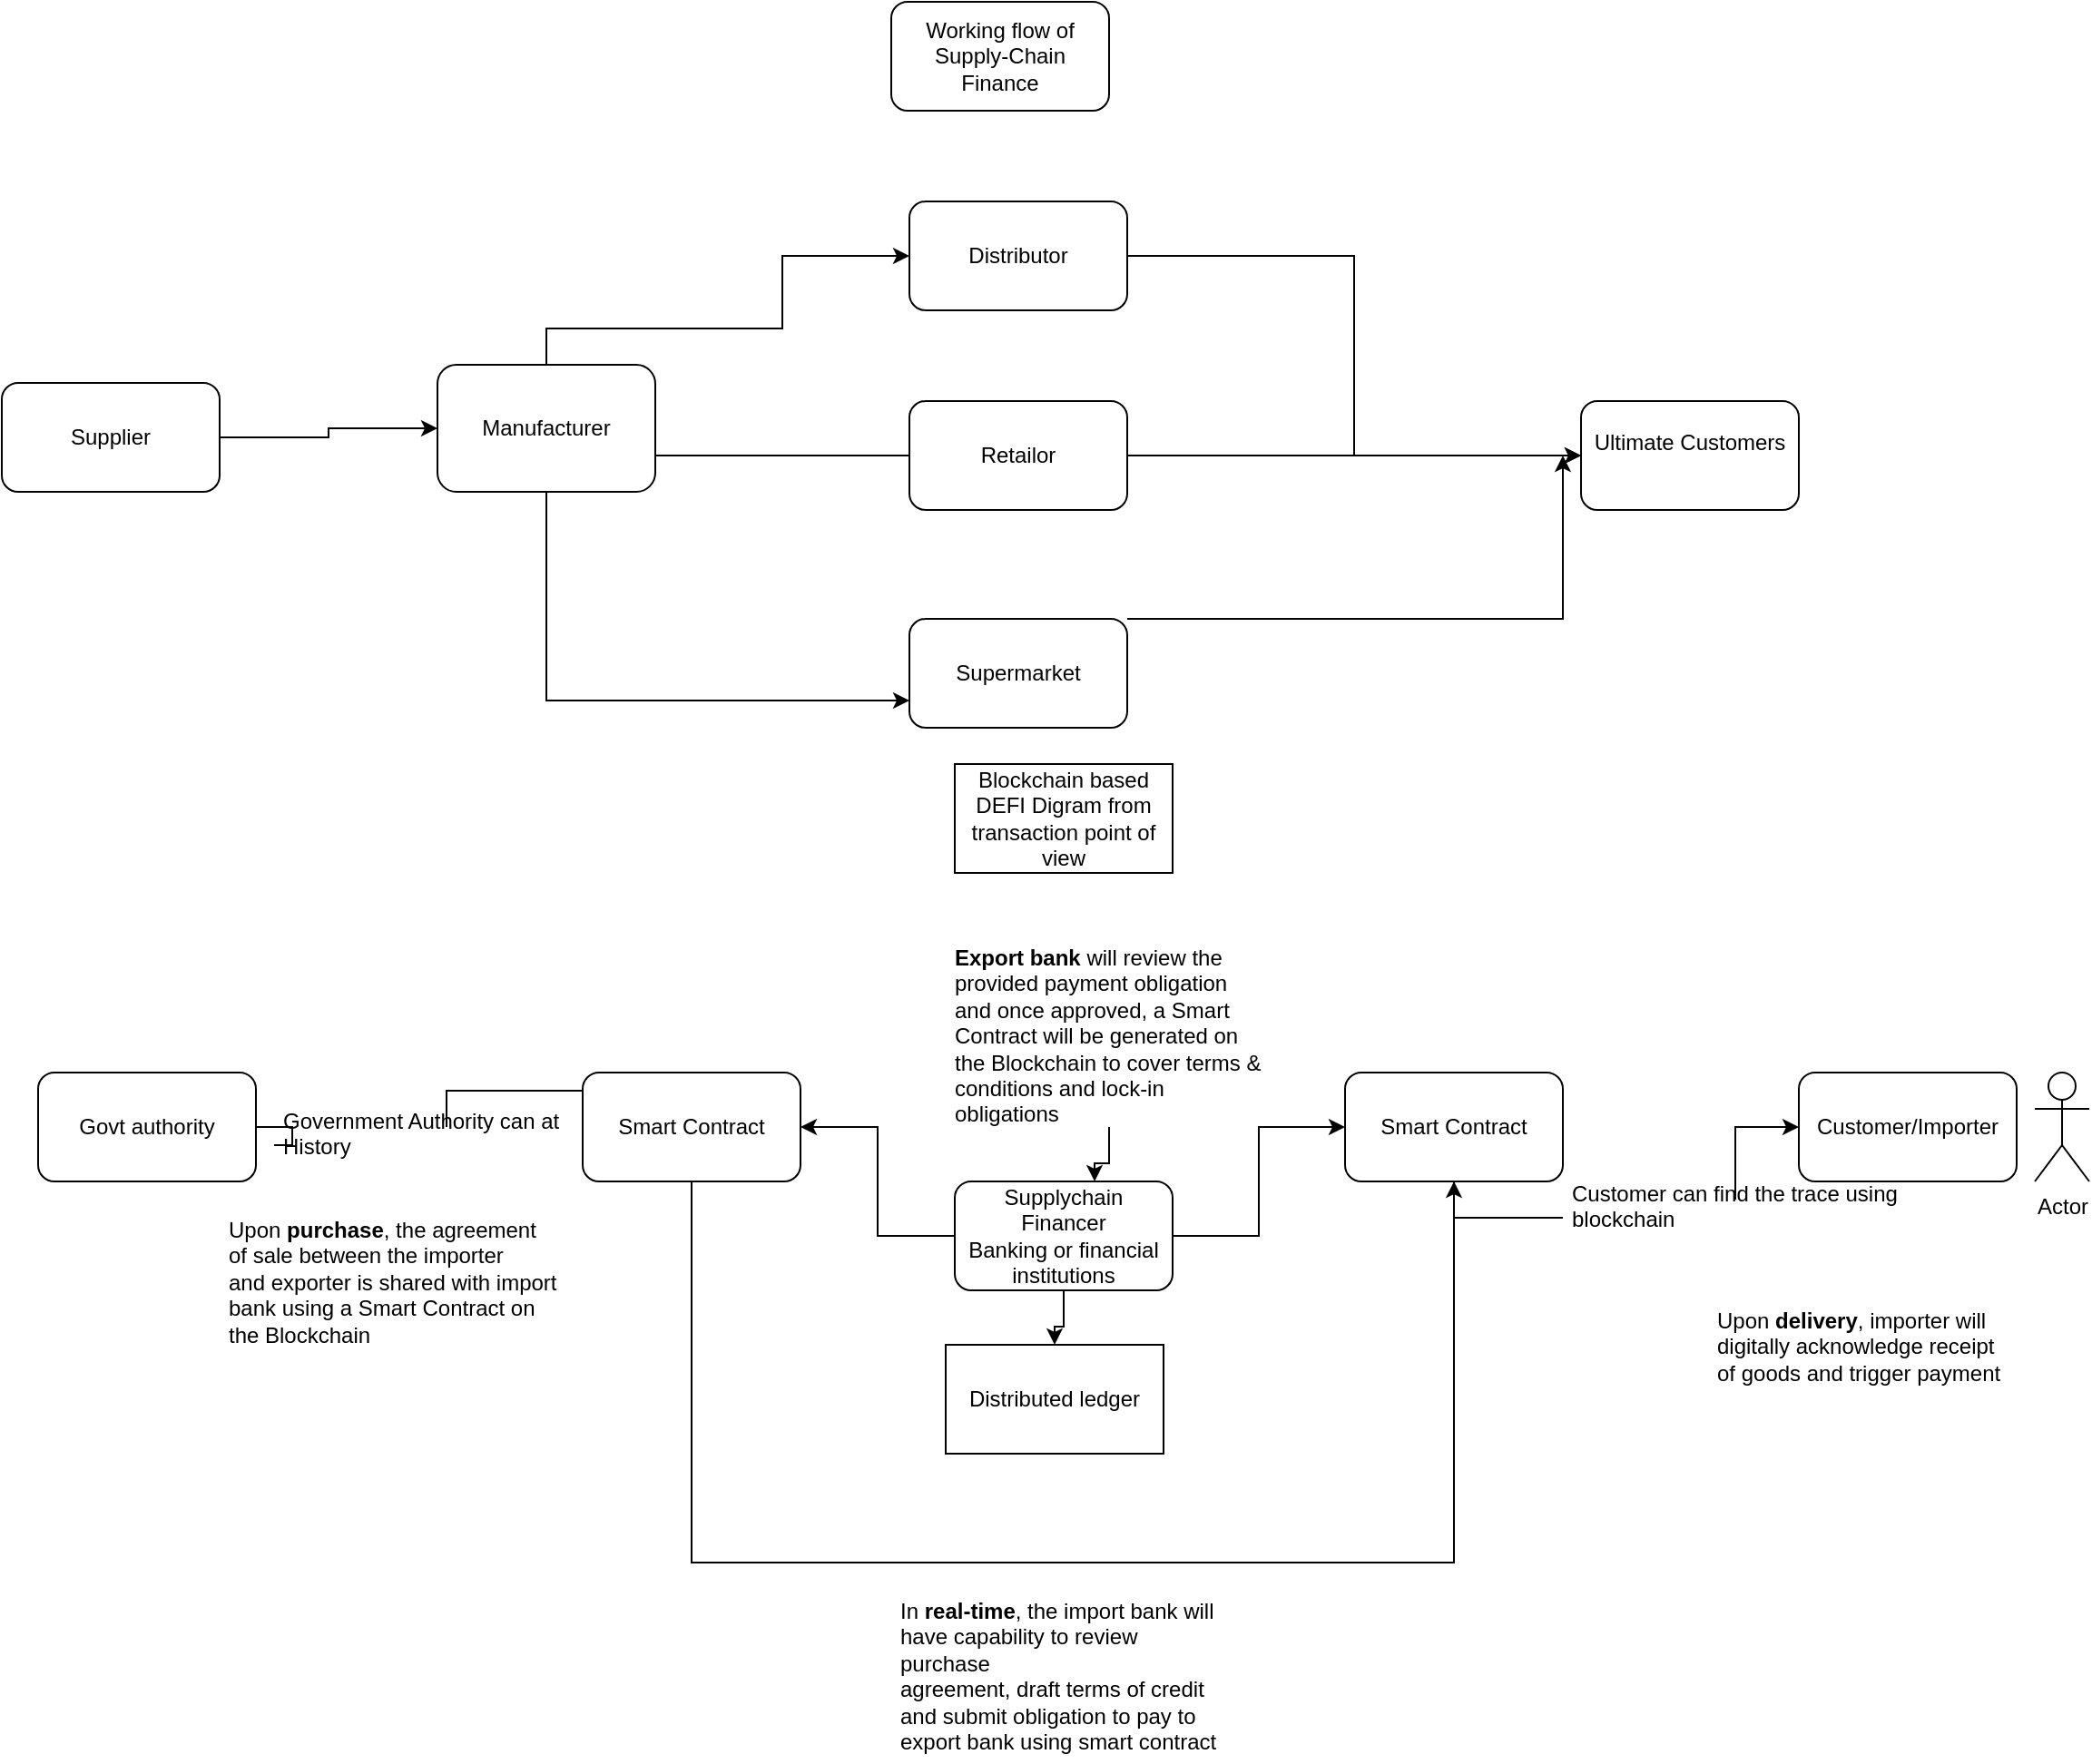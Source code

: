 <mxfile version="20.7.3" type="github">
  <diagram id="pqVG_PYFFwPOpTHJoqbJ" name="Page-1">
    <mxGraphModel dx="1114" dy="1702" grid="1" gridSize="10" guides="1" tooltips="1" connect="1" arrows="1" fold="1" page="1" pageScale="1" pageWidth="850" pageHeight="1100" math="0" shadow="0">
      <root>
        <mxCell id="0" />
        <mxCell id="1" parent="0" />
        <mxCell id="Ma1VwflC6FKAAwiPMdrL-1" value="Working flow of Supply-Chain Finance " style="rounded=1;whiteSpace=wrap;html=1;" parent="1" vertex="1">
          <mxGeometry x="490" y="-10" width="120" height="60" as="geometry" />
        </mxCell>
        <mxCell id="Ma1VwflC6FKAAwiPMdrL-10" style="edgeStyle=orthogonalEdgeStyle;rounded=0;orthogonalLoop=1;jettySize=auto;html=1;entryX=0;entryY=0.5;entryDx=0;entryDy=0;" parent="1" source="Ma1VwflC6FKAAwiPMdrL-2" target="Ma1VwflC6FKAAwiPMdrL-4" edge="1">
          <mxGeometry relative="1" as="geometry" />
        </mxCell>
        <mxCell id="Ma1VwflC6FKAAwiPMdrL-2" value="Supplier" style="whiteSpace=wrap;html=1;rounded=1;" parent="1" vertex="1">
          <mxGeometry y="200" width="120" height="60" as="geometry" />
        </mxCell>
        <mxCell id="Ma1VwflC6FKAAwiPMdrL-12" style="edgeStyle=orthogonalEdgeStyle;rounded=0;orthogonalLoop=1;jettySize=auto;html=1;entryX=0;entryY=0.5;entryDx=0;entryDy=0;" parent="1" source="Ma1VwflC6FKAAwiPMdrL-4" target="Ma1VwflC6FKAAwiPMdrL-7" edge="1">
          <mxGeometry relative="1" as="geometry">
            <Array as="points">
              <mxPoint x="300" y="170" />
              <mxPoint x="430" y="170" />
              <mxPoint x="430" y="130" />
            </Array>
          </mxGeometry>
        </mxCell>
        <mxCell id="Ma1VwflC6FKAAwiPMdrL-13" style="edgeStyle=orthogonalEdgeStyle;rounded=0;orthogonalLoop=1;jettySize=auto;html=1;entryX=0.167;entryY=0.25;entryDx=0;entryDy=0;entryPerimeter=0;" parent="1" source="Ma1VwflC6FKAAwiPMdrL-4" target="Ma1VwflC6FKAAwiPMdrL-8" edge="1">
          <mxGeometry relative="1" as="geometry">
            <Array as="points">
              <mxPoint x="520" y="240" />
            </Array>
          </mxGeometry>
        </mxCell>
        <mxCell id="Ma1VwflC6FKAAwiPMdrL-14" style="edgeStyle=orthogonalEdgeStyle;rounded=0;orthogonalLoop=1;jettySize=auto;html=1;entryX=0;entryY=0.75;entryDx=0;entryDy=0;" parent="1" source="Ma1VwflC6FKAAwiPMdrL-4" target="Ma1VwflC6FKAAwiPMdrL-9" edge="1">
          <mxGeometry relative="1" as="geometry">
            <Array as="points">
              <mxPoint x="300" y="375" />
            </Array>
          </mxGeometry>
        </mxCell>
        <mxCell id="Ma1VwflC6FKAAwiPMdrL-4" value="Manufacturer" style="whiteSpace=wrap;html=1;rounded=1;" parent="1" vertex="1">
          <mxGeometry x="240" y="190" width="120" height="70" as="geometry" />
        </mxCell>
        <mxCell id="Ma1VwflC6FKAAwiPMdrL-6" value="&lt;div&gt;Ultimate Customers&lt;/div&gt;&lt;div&gt;&lt;br&gt;&lt;/div&gt;" style="rounded=1;whiteSpace=wrap;html=1;" parent="1" vertex="1">
          <mxGeometry x="870" y="210" width="120" height="60" as="geometry" />
        </mxCell>
        <mxCell id="Ma1VwflC6FKAAwiPMdrL-15" style="edgeStyle=orthogonalEdgeStyle;rounded=0;orthogonalLoop=1;jettySize=auto;html=1;entryX=0;entryY=0.5;entryDx=0;entryDy=0;" parent="1" source="Ma1VwflC6FKAAwiPMdrL-7" target="Ma1VwflC6FKAAwiPMdrL-6" edge="1">
          <mxGeometry relative="1" as="geometry" />
        </mxCell>
        <mxCell id="Ma1VwflC6FKAAwiPMdrL-7" value="Distributor" style="rounded=1;whiteSpace=wrap;html=1;" parent="1" vertex="1">
          <mxGeometry x="500" y="100" width="120" height="60" as="geometry" />
        </mxCell>
        <mxCell id="Ma1VwflC6FKAAwiPMdrL-17" style="edgeStyle=orthogonalEdgeStyle;rounded=0;orthogonalLoop=1;jettySize=auto;html=1;" parent="1" source="Ma1VwflC6FKAAwiPMdrL-8" edge="1">
          <mxGeometry relative="1" as="geometry">
            <mxPoint x="870" y="240" as="targetPoint" />
          </mxGeometry>
        </mxCell>
        <mxCell id="Ma1VwflC6FKAAwiPMdrL-8" value="Retailor" style="rounded=1;whiteSpace=wrap;html=1;" parent="1" vertex="1">
          <mxGeometry x="500" y="210" width="120" height="60" as="geometry" />
        </mxCell>
        <mxCell id="Ma1VwflC6FKAAwiPMdrL-16" style="edgeStyle=orthogonalEdgeStyle;rounded=0;orthogonalLoop=1;jettySize=auto;html=1;" parent="1" source="Ma1VwflC6FKAAwiPMdrL-9" edge="1">
          <mxGeometry relative="1" as="geometry">
            <mxPoint x="860" y="240" as="targetPoint" />
            <Array as="points">
              <mxPoint x="860" y="330" />
            </Array>
          </mxGeometry>
        </mxCell>
        <mxCell id="Ma1VwflC6FKAAwiPMdrL-9" value="Supermarket" style="rounded=1;whiteSpace=wrap;html=1;" parent="1" vertex="1">
          <mxGeometry x="500" y="330" width="120" height="60" as="geometry" />
        </mxCell>
        <mxCell id="Ma1VwflC6FKAAwiPMdrL-18" value="Blockchain based DEFI Digram from transaction point of view " style="whiteSpace=wrap;html=1;" parent="1" vertex="1">
          <mxGeometry x="525" y="410" width="120" height="60" as="geometry" />
        </mxCell>
        <mxCell id="Ma1VwflC6FKAAwiPMdrL-19" value="Actor" style="shape=umlActor;verticalLabelPosition=bottom;verticalAlign=top;html=1;outlineConnect=0;" parent="1" vertex="1">
          <mxGeometry x="1120" y="580" width="30" height="60" as="geometry" />
        </mxCell>
        <mxCell id="Ma1VwflC6FKAAwiPMdrL-20" value="Customer/Importer" style="rounded=1;whiteSpace=wrap;html=1;" parent="1" vertex="1">
          <mxGeometry x="990" y="580" width="120" height="60" as="geometry" />
        </mxCell>
        <object label="" id="Ma1VwflC6FKAAwiPMdrL-27">
          <mxCell style="edgeStyle=orthogonalEdgeStyle;rounded=0;orthogonalLoop=1;jettySize=auto;html=1;entryX=0;entryY=0.5;entryDx=0;entryDy=0;startArrow=none;" parent="1" source="Ma1VwflC6FKAAwiPMdrL-28" target="Ma1VwflC6FKAAwiPMdrL-25" edge="1">
            <mxGeometry relative="1" as="geometry" />
          </mxCell>
        </object>
        <mxCell id="Ma1VwflC6FKAAwiPMdrL-21" value="Govt authority" style="rounded=1;whiteSpace=wrap;html=1;" parent="1" vertex="1">
          <mxGeometry x="20" y="580" width="120" height="60" as="geometry" />
        </mxCell>
        <mxCell id="Ma1VwflC6FKAAwiPMdrL-29" style="edgeStyle=orthogonalEdgeStyle;rounded=0;orthogonalLoop=1;jettySize=auto;html=1;" parent="1" source="Ma1VwflC6FKAAwiPMdrL-25" target="Ma1VwflC6FKAAwiPMdrL-26" edge="1">
          <mxGeometry relative="1" as="geometry">
            <Array as="points">
              <mxPoint x="380" y="850" />
              <mxPoint x="800" y="850" />
            </Array>
          </mxGeometry>
        </mxCell>
        <mxCell id="Ma1VwflC6FKAAwiPMdrL-25" value="Smart Contract " style="rounded=1;whiteSpace=wrap;html=1;" parent="1" vertex="1">
          <mxGeometry x="320" y="580" width="120" height="60" as="geometry" />
        </mxCell>
        <mxCell id="Ma1VwflC6FKAAwiPMdrL-31" style="edgeStyle=orthogonalEdgeStyle;rounded=0;orthogonalLoop=1;jettySize=auto;html=1;entryX=0;entryY=0.5;entryDx=0;entryDy=0;startArrow=none;" parent="1" source="Ma1VwflC6FKAAwiPMdrL-30" target="Ma1VwflC6FKAAwiPMdrL-20" edge="1">
          <mxGeometry relative="1" as="geometry" />
        </mxCell>
        <mxCell id="Ma1VwflC6FKAAwiPMdrL-26" value="Smart Contract " style="rounded=1;whiteSpace=wrap;html=1;" parent="1" vertex="1">
          <mxGeometry x="740" y="580" width="120" height="60" as="geometry" />
        </mxCell>
        <mxCell id="Ma1VwflC6FKAAwiPMdrL-32" value="Distributed ledger" style="whiteSpace=wrap;html=1;" parent="1" vertex="1">
          <mxGeometry x="520" y="730" width="120" height="60" as="geometry" />
        </mxCell>
        <mxCell id="Ma1VwflC6FKAAwiPMdrL-36" style="edgeStyle=orthogonalEdgeStyle;rounded=0;orthogonalLoop=1;jettySize=auto;html=1;" parent="1" source="Ma1VwflC6FKAAwiPMdrL-33" target="Ma1VwflC6FKAAwiPMdrL-25" edge="1">
          <mxGeometry relative="1" as="geometry" />
        </mxCell>
        <mxCell id="Ma1VwflC6FKAAwiPMdrL-37" style="edgeStyle=orthogonalEdgeStyle;rounded=0;orthogonalLoop=1;jettySize=auto;html=1;" parent="1" source="Ma1VwflC6FKAAwiPMdrL-33" target="Ma1VwflC6FKAAwiPMdrL-26" edge="1">
          <mxGeometry relative="1" as="geometry" />
        </mxCell>
        <mxCell id="Ma1VwflC6FKAAwiPMdrL-38" style="edgeStyle=orthogonalEdgeStyle;rounded=0;orthogonalLoop=1;jettySize=auto;html=1;" parent="1" source="Ma1VwflC6FKAAwiPMdrL-33" target="Ma1VwflC6FKAAwiPMdrL-32" edge="1">
          <mxGeometry relative="1" as="geometry" />
        </mxCell>
        <mxCell id="Ma1VwflC6FKAAwiPMdrL-33" value="&lt;div&gt;Supplychain &lt;br&gt;&lt;/div&gt;&lt;div&gt;Financer&lt;/div&gt;&lt;div&gt;Banking or financial institutions&lt;br&gt;&lt;/div&gt;" style="rounded=1;whiteSpace=wrap;html=1;" parent="1" vertex="1">
          <mxGeometry x="525" y="640" width="120" height="60" as="geometry" />
        </mxCell>
        <mxCell id="Ma1VwflC6FKAAwiPMdrL-30" value="&lt;div&gt;Customer can find the trace using blockchain &lt;br&gt;&lt;/div&gt;&lt;div&gt;&lt;br&gt;&lt;/div&gt;" style="text;html=1;strokeColor=none;fillColor=none;spacing=5;spacingTop=-20;whiteSpace=wrap;overflow=hidden;rounded=0;" parent="1" vertex="1">
          <mxGeometry x="860" y="650" width="190" height="20" as="geometry" />
        </mxCell>
        <mxCell id="Ma1VwflC6FKAAwiPMdrL-34" value="" style="edgeStyle=orthogonalEdgeStyle;rounded=0;orthogonalLoop=1;jettySize=auto;html=1;entryX=0;entryY=0.5;entryDx=0;entryDy=0;endArrow=none;" parent="1" source="Ma1VwflC6FKAAwiPMdrL-26" target="Ma1VwflC6FKAAwiPMdrL-30" edge="1">
          <mxGeometry relative="1" as="geometry">
            <mxPoint x="860" y="610" as="sourcePoint" />
            <mxPoint x="990" y="610" as="targetPoint" />
          </mxGeometry>
        </mxCell>
        <mxCell id="Ma1VwflC6FKAAwiPMdrL-28" value="Government Authority can at History" style="text;html=1;strokeColor=none;fillColor=none;spacing=5;spacingTop=-20;whiteSpace=wrap;overflow=hidden;rounded=0;" parent="1" vertex="1">
          <mxGeometry x="150" y="610" width="190" height="20" as="geometry" />
        </mxCell>
        <mxCell id="Ma1VwflC6FKAAwiPMdrL-35" value="" style="edgeStyle=orthogonalEdgeStyle;rounded=0;orthogonalLoop=1;jettySize=auto;html=1;entryX=0;entryY=0.5;entryDx=0;entryDy=0;endArrow=none;" parent="1" source="Ma1VwflC6FKAAwiPMdrL-21" target="Ma1VwflC6FKAAwiPMdrL-28" edge="1">
          <mxGeometry relative="1" as="geometry">
            <mxPoint x="140" y="610" as="sourcePoint" />
            <mxPoint x="320" y="610" as="targetPoint" />
          </mxGeometry>
        </mxCell>
        <mxCell id="Ma1VwflC6FKAAwiPMdrL-39" value="Upon &lt;b&gt;purchase&lt;/b&gt;, the agreement&lt;br&gt;of sale between the importer&lt;br&gt;and exporter is shared with import bank using a Smart Contract on&lt;br&gt;the Blockchain" style="text;html=1;strokeColor=none;fillColor=none;spacing=5;spacingTop=-20;whiteSpace=wrap;overflow=hidden;rounded=0;" parent="1" vertex="1">
          <mxGeometry x="120" y="670" width="190" height="80" as="geometry" />
        </mxCell>
        <mxCell id="Ma1VwflC6FKAAwiPMdrL-40" value="Upon &lt;b&gt;delivery&lt;/b&gt;, importer will&lt;br&gt;digitally acknowledge receipt&lt;br&gt;of goods and trigger payment" style="text;html=1;strokeColor=none;fillColor=none;spacing=5;spacingTop=-20;whiteSpace=wrap;overflow=hidden;rounded=0;" parent="1" vertex="1">
          <mxGeometry x="940" y="720" width="190" height="40" as="geometry" />
        </mxCell>
        <mxCell id="Ma1VwflC6FKAAwiPMdrL-41" value="In &lt;b&gt;real-time&lt;/b&gt;, the import bank will&lt;br&gt;have capability to review purchase&lt;br&gt;agreement, draft terms of credit&lt;br&gt;and submit obligation to pay to&lt;br&gt;export bank using smart contract " style="text;html=1;strokeColor=none;fillColor=none;spacing=5;spacingTop=-20;whiteSpace=wrap;overflow=hidden;rounded=0;" parent="1" vertex="1">
          <mxGeometry x="490" y="880" width="190" height="80" as="geometry" />
        </mxCell>
        <mxCell id="Ma1VwflC6FKAAwiPMdrL-44" style="edgeStyle=orthogonalEdgeStyle;rounded=0;orthogonalLoop=1;jettySize=auto;html=1;entryX=0.642;entryY=0;entryDx=0;entryDy=0;entryPerimeter=0;" parent="1" source="Ma1VwflC6FKAAwiPMdrL-43" target="Ma1VwflC6FKAAwiPMdrL-33" edge="1">
          <mxGeometry relative="1" as="geometry" />
        </mxCell>
        <mxCell id="Ma1VwflC6FKAAwiPMdrL-43" value="&lt;b&gt;Export bank&lt;/b&gt; will review the&lt;br&gt;provided payment obligation&lt;br&gt;and once approved, a Smart&lt;br&gt;Contract will be generated on&lt;br&gt;the Blockchain to cover terms &amp;amp;&lt;br&gt;conditions and lock-in obligations" style="text;html=1;strokeColor=none;fillColor=none;spacing=5;spacingTop=-20;whiteSpace=wrap;overflow=hidden;rounded=0;" parent="1" vertex="1">
          <mxGeometry x="520" y="520" width="180" height="90" as="geometry" />
        </mxCell>
      </root>
    </mxGraphModel>
  </diagram>
</mxfile>
